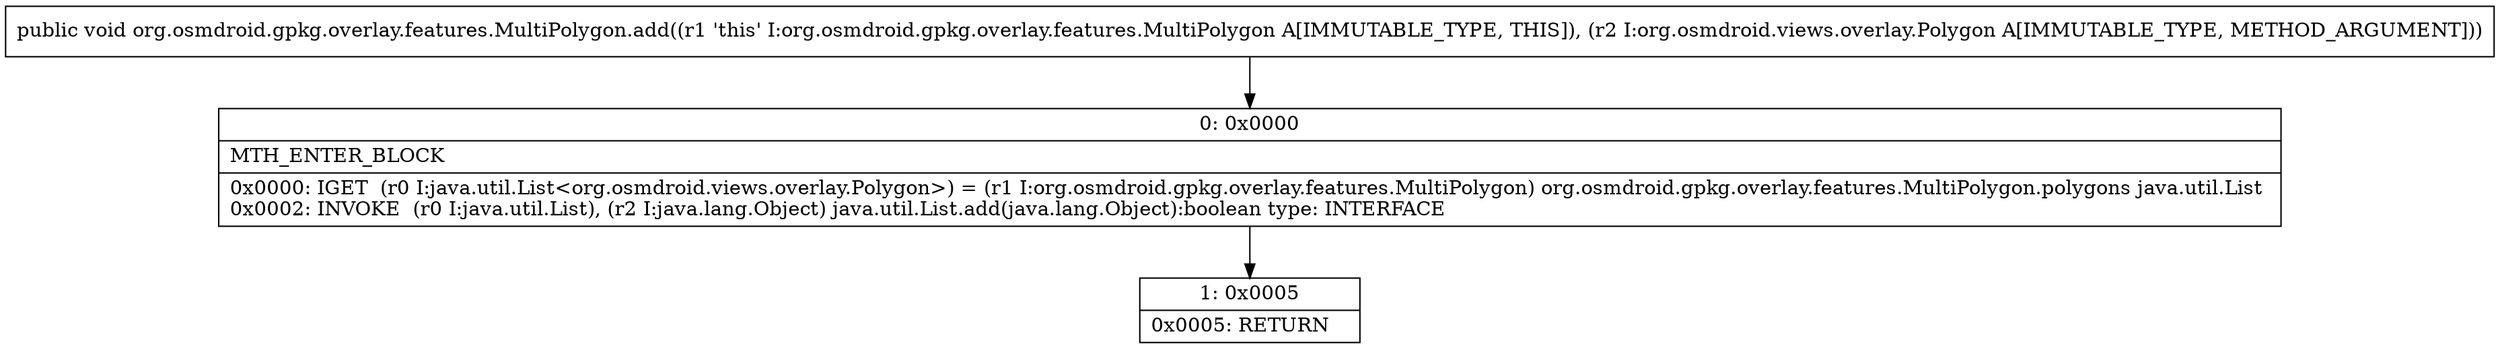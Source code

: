 digraph "CFG fororg.osmdroid.gpkg.overlay.features.MultiPolygon.add(Lorg\/osmdroid\/views\/overlay\/Polygon;)V" {
Node_0 [shape=record,label="{0\:\ 0x0000|MTH_ENTER_BLOCK\l|0x0000: IGET  (r0 I:java.util.List\<org.osmdroid.views.overlay.Polygon\>) = (r1 I:org.osmdroid.gpkg.overlay.features.MultiPolygon) org.osmdroid.gpkg.overlay.features.MultiPolygon.polygons java.util.List \l0x0002: INVOKE  (r0 I:java.util.List), (r2 I:java.lang.Object) java.util.List.add(java.lang.Object):boolean type: INTERFACE \l}"];
Node_1 [shape=record,label="{1\:\ 0x0005|0x0005: RETURN   \l}"];
MethodNode[shape=record,label="{public void org.osmdroid.gpkg.overlay.features.MultiPolygon.add((r1 'this' I:org.osmdroid.gpkg.overlay.features.MultiPolygon A[IMMUTABLE_TYPE, THIS]), (r2 I:org.osmdroid.views.overlay.Polygon A[IMMUTABLE_TYPE, METHOD_ARGUMENT])) }"];
MethodNode -> Node_0;
Node_0 -> Node_1;
}

